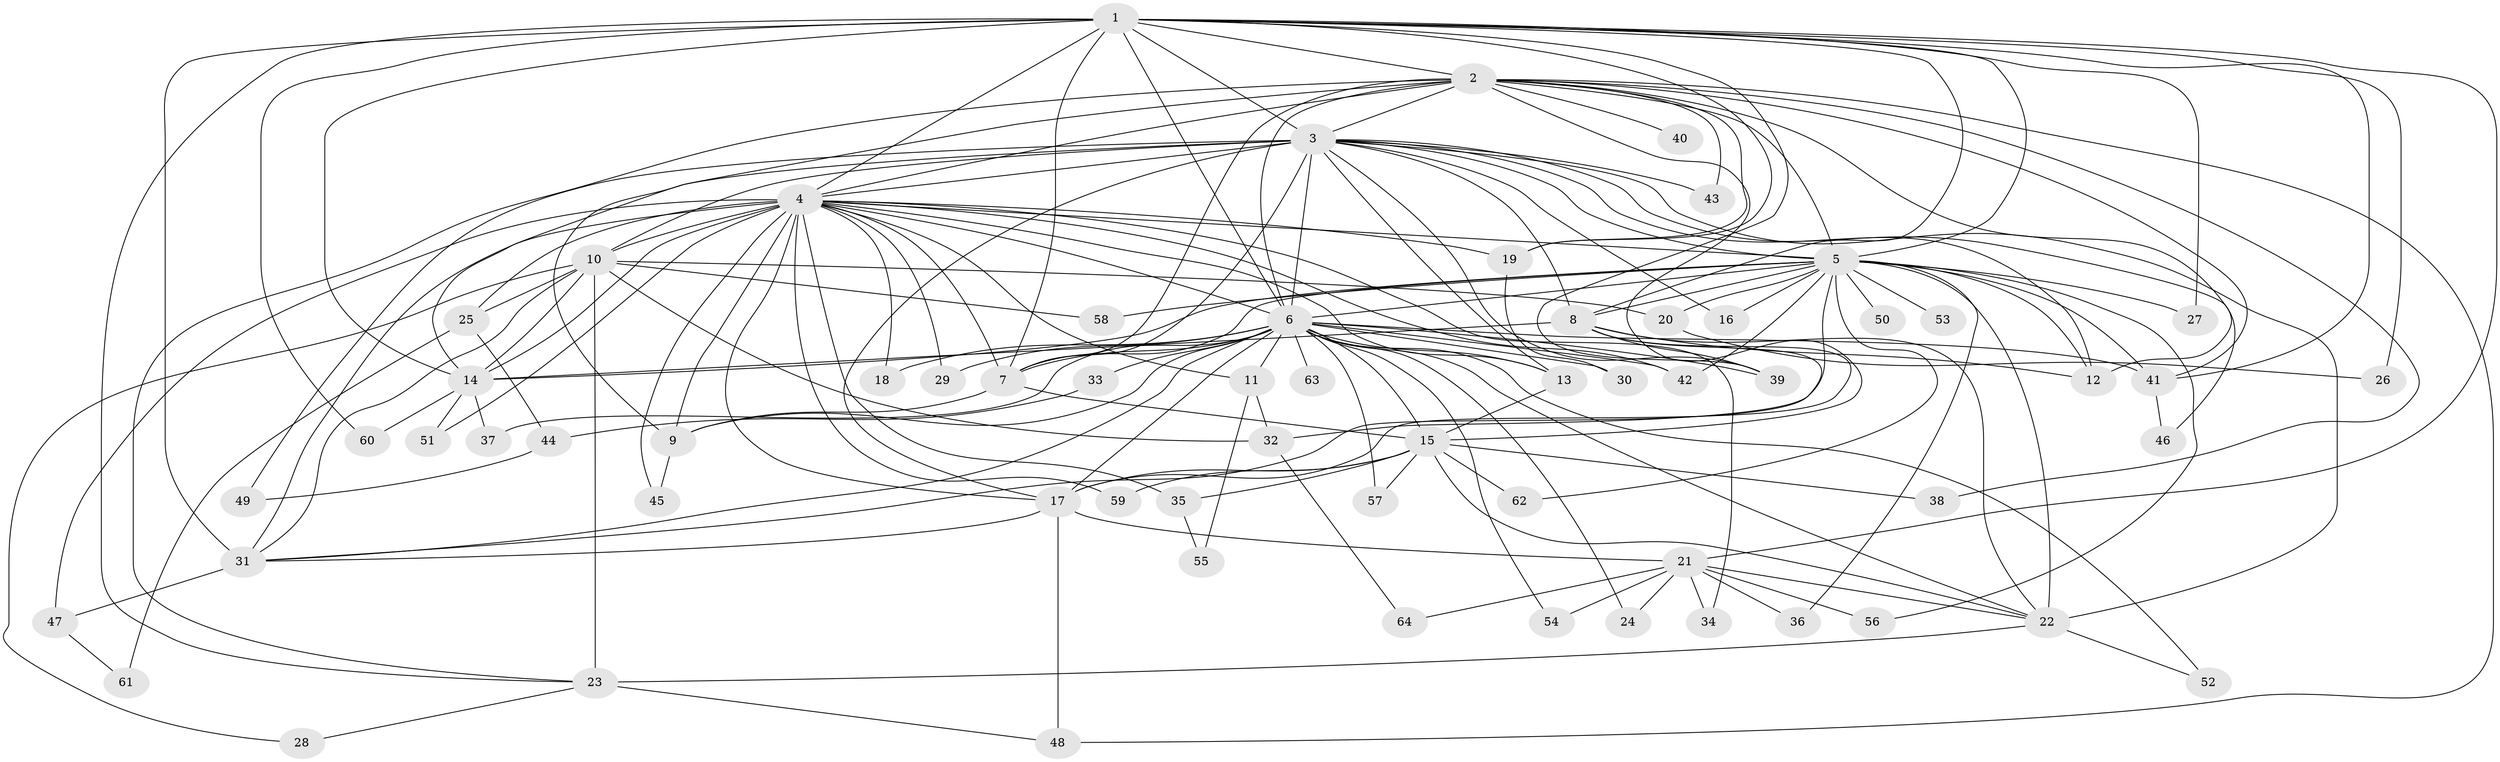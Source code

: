 // original degree distribution, {18: 0.015625, 22: 0.0078125, 21: 0.015625, 23: 0.0078125, 29: 0.0078125, 31: 0.0078125, 35: 0.0078125, 20: 0.0078125, 11: 0.0078125, 3: 0.1015625, 7: 0.0078125, 4: 0.140625, 2: 0.609375, 5: 0.046875, 9: 0.0078125}
// Generated by graph-tools (version 1.1) at 2025/35/03/09/25 02:35:07]
// undirected, 64 vertices, 163 edges
graph export_dot {
graph [start="1"]
  node [color=gray90,style=filled];
  1;
  2;
  3;
  4;
  5;
  6;
  7;
  8;
  9;
  10;
  11;
  12;
  13;
  14;
  15;
  16;
  17;
  18;
  19;
  20;
  21;
  22;
  23;
  24;
  25;
  26;
  27;
  28;
  29;
  30;
  31;
  32;
  33;
  34;
  35;
  36;
  37;
  38;
  39;
  40;
  41;
  42;
  43;
  44;
  45;
  46;
  47;
  48;
  49;
  50;
  51;
  52;
  53;
  54;
  55;
  56;
  57;
  58;
  59;
  60;
  61;
  62;
  63;
  64;
  1 -- 2 [weight=2.0];
  1 -- 3 [weight=4.0];
  1 -- 4 [weight=4.0];
  1 -- 5 [weight=2.0];
  1 -- 6 [weight=2.0];
  1 -- 7 [weight=3.0];
  1 -- 8 [weight=2.0];
  1 -- 14 [weight=1.0];
  1 -- 19 [weight=1.0];
  1 -- 21 [weight=1.0];
  1 -- 23 [weight=1.0];
  1 -- 26 [weight=1.0];
  1 -- 27 [weight=1.0];
  1 -- 31 [weight=8.0];
  1 -- 39 [weight=1.0];
  1 -- 41 [weight=1.0];
  1 -- 60 [weight=1.0];
  2 -- 3 [weight=2.0];
  2 -- 4 [weight=2.0];
  2 -- 5 [weight=1.0];
  2 -- 6 [weight=1.0];
  2 -- 7 [weight=1.0];
  2 -- 9 [weight=1.0];
  2 -- 12 [weight=1.0];
  2 -- 15 [weight=2.0];
  2 -- 19 [weight=1.0];
  2 -- 23 [weight=1.0];
  2 -- 38 [weight=1.0];
  2 -- 40 [weight=1.0];
  2 -- 41 [weight=1.0];
  2 -- 43 [weight=1.0];
  2 -- 48 [weight=1.0];
  3 -- 4 [weight=4.0];
  3 -- 5 [weight=3.0];
  3 -- 6 [weight=3.0];
  3 -- 7 [weight=2.0];
  3 -- 8 [weight=1.0];
  3 -- 10 [weight=3.0];
  3 -- 12 [weight=1.0];
  3 -- 13 [weight=2.0];
  3 -- 14 [weight=1.0];
  3 -- 16 [weight=2.0];
  3 -- 17 [weight=1.0];
  3 -- 22 [weight=4.0];
  3 -- 39 [weight=1.0];
  3 -- 43 [weight=1.0];
  3 -- 46 [weight=1.0];
  3 -- 49 [weight=1.0];
  4 -- 5 [weight=2.0];
  4 -- 6 [weight=2.0];
  4 -- 7 [weight=2.0];
  4 -- 9 [weight=1.0];
  4 -- 10 [weight=11.0];
  4 -- 11 [weight=1.0];
  4 -- 13 [weight=1.0];
  4 -- 14 [weight=1.0];
  4 -- 17 [weight=2.0];
  4 -- 18 [weight=1.0];
  4 -- 19 [weight=1.0];
  4 -- 25 [weight=1.0];
  4 -- 29 [weight=1.0];
  4 -- 31 [weight=1.0];
  4 -- 34 [weight=1.0];
  4 -- 35 [weight=1.0];
  4 -- 42 [weight=1.0];
  4 -- 45 [weight=1.0];
  4 -- 47 [weight=1.0];
  4 -- 51 [weight=1.0];
  4 -- 59 [weight=1.0];
  5 -- 6 [weight=1.0];
  5 -- 7 [weight=1.0];
  5 -- 8 [weight=1.0];
  5 -- 12 [weight=1.0];
  5 -- 14 [weight=2.0];
  5 -- 16 [weight=1.0];
  5 -- 20 [weight=2.0];
  5 -- 22 [weight=1.0];
  5 -- 27 [weight=1.0];
  5 -- 32 [weight=1.0];
  5 -- 36 [weight=1.0];
  5 -- 41 [weight=1.0];
  5 -- 42 [weight=1.0];
  5 -- 50 [weight=1.0];
  5 -- 53 [weight=1.0];
  5 -- 56 [weight=1.0];
  5 -- 58 [weight=1.0];
  5 -- 62 [weight=1.0];
  6 -- 7 [weight=1.0];
  6 -- 9 [weight=1.0];
  6 -- 11 [weight=1.0];
  6 -- 13 [weight=1.0];
  6 -- 15 [weight=3.0];
  6 -- 17 [weight=1.0];
  6 -- 18 [weight=1.0];
  6 -- 22 [weight=1.0];
  6 -- 24 [weight=1.0];
  6 -- 29 [weight=1.0];
  6 -- 30 [weight=1.0];
  6 -- 31 [weight=2.0];
  6 -- 33 [weight=1.0];
  6 -- 37 [weight=1.0];
  6 -- 39 [weight=1.0];
  6 -- 41 [weight=1.0];
  6 -- 42 [weight=1.0];
  6 -- 52 [weight=1.0];
  6 -- 54 [weight=1.0];
  6 -- 57 [weight=1.0];
  6 -- 63 [weight=1.0];
  7 -- 9 [weight=1.0];
  7 -- 15 [weight=9.0];
  8 -- 12 [weight=3.0];
  8 -- 14 [weight=1.0];
  8 -- 17 [weight=1.0];
  8 -- 22 [weight=1.0];
  8 -- 31 [weight=1.0];
  8 -- 39 [weight=1.0];
  9 -- 45 [weight=1.0];
  10 -- 14 [weight=1.0];
  10 -- 20 [weight=1.0];
  10 -- 23 [weight=2.0];
  10 -- 25 [weight=2.0];
  10 -- 28 [weight=1.0];
  10 -- 31 [weight=2.0];
  10 -- 32 [weight=1.0];
  10 -- 58 [weight=1.0];
  11 -- 32 [weight=1.0];
  11 -- 55 [weight=1.0];
  13 -- 15 [weight=4.0];
  14 -- 37 [weight=1.0];
  14 -- 51 [weight=1.0];
  14 -- 60 [weight=1.0];
  15 -- 17 [weight=1.0];
  15 -- 22 [weight=1.0];
  15 -- 35 [weight=1.0];
  15 -- 38 [weight=1.0];
  15 -- 57 [weight=1.0];
  15 -- 59 [weight=1.0];
  15 -- 62 [weight=1.0];
  17 -- 21 [weight=1.0];
  17 -- 31 [weight=1.0];
  17 -- 48 [weight=1.0];
  19 -- 30 [weight=1.0];
  20 -- 26 [weight=1.0];
  21 -- 22 [weight=1.0];
  21 -- 24 [weight=1.0];
  21 -- 34 [weight=1.0];
  21 -- 36 [weight=1.0];
  21 -- 54 [weight=1.0];
  21 -- 56 [weight=1.0];
  21 -- 64 [weight=1.0];
  22 -- 23 [weight=1.0];
  22 -- 52 [weight=1.0];
  23 -- 28 [weight=1.0];
  23 -- 48 [weight=1.0];
  25 -- 44 [weight=1.0];
  25 -- 61 [weight=1.0];
  31 -- 47 [weight=1.0];
  32 -- 64 [weight=1.0];
  33 -- 44 [weight=1.0];
  35 -- 55 [weight=1.0];
  41 -- 46 [weight=1.0];
  44 -- 49 [weight=1.0];
  47 -- 61 [weight=1.0];
}
